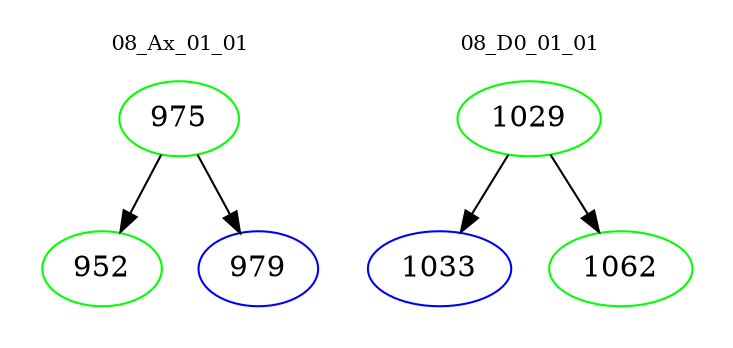 digraph{
subgraph cluster_0 {
color = white
label = "08_Ax_01_01";
fontsize=10;
T0_975 [label="975", color="green"]
T0_975 -> T0_952 [color="black"]
T0_952 [label="952", color="green"]
T0_975 -> T0_979 [color="black"]
T0_979 [label="979", color="blue"]
}
subgraph cluster_1 {
color = white
label = "08_D0_01_01";
fontsize=10;
T1_1029 [label="1029", color="green"]
T1_1029 -> T1_1033 [color="black"]
T1_1033 [label="1033", color="blue"]
T1_1029 -> T1_1062 [color="black"]
T1_1062 [label="1062", color="green"]
}
}
